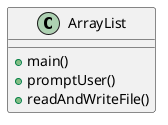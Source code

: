 @startuml
'https://plantuml.com/class-diagram



class ArrayList {
+main()
+promptUser()
+readAndWriteFile()

}



@enduml